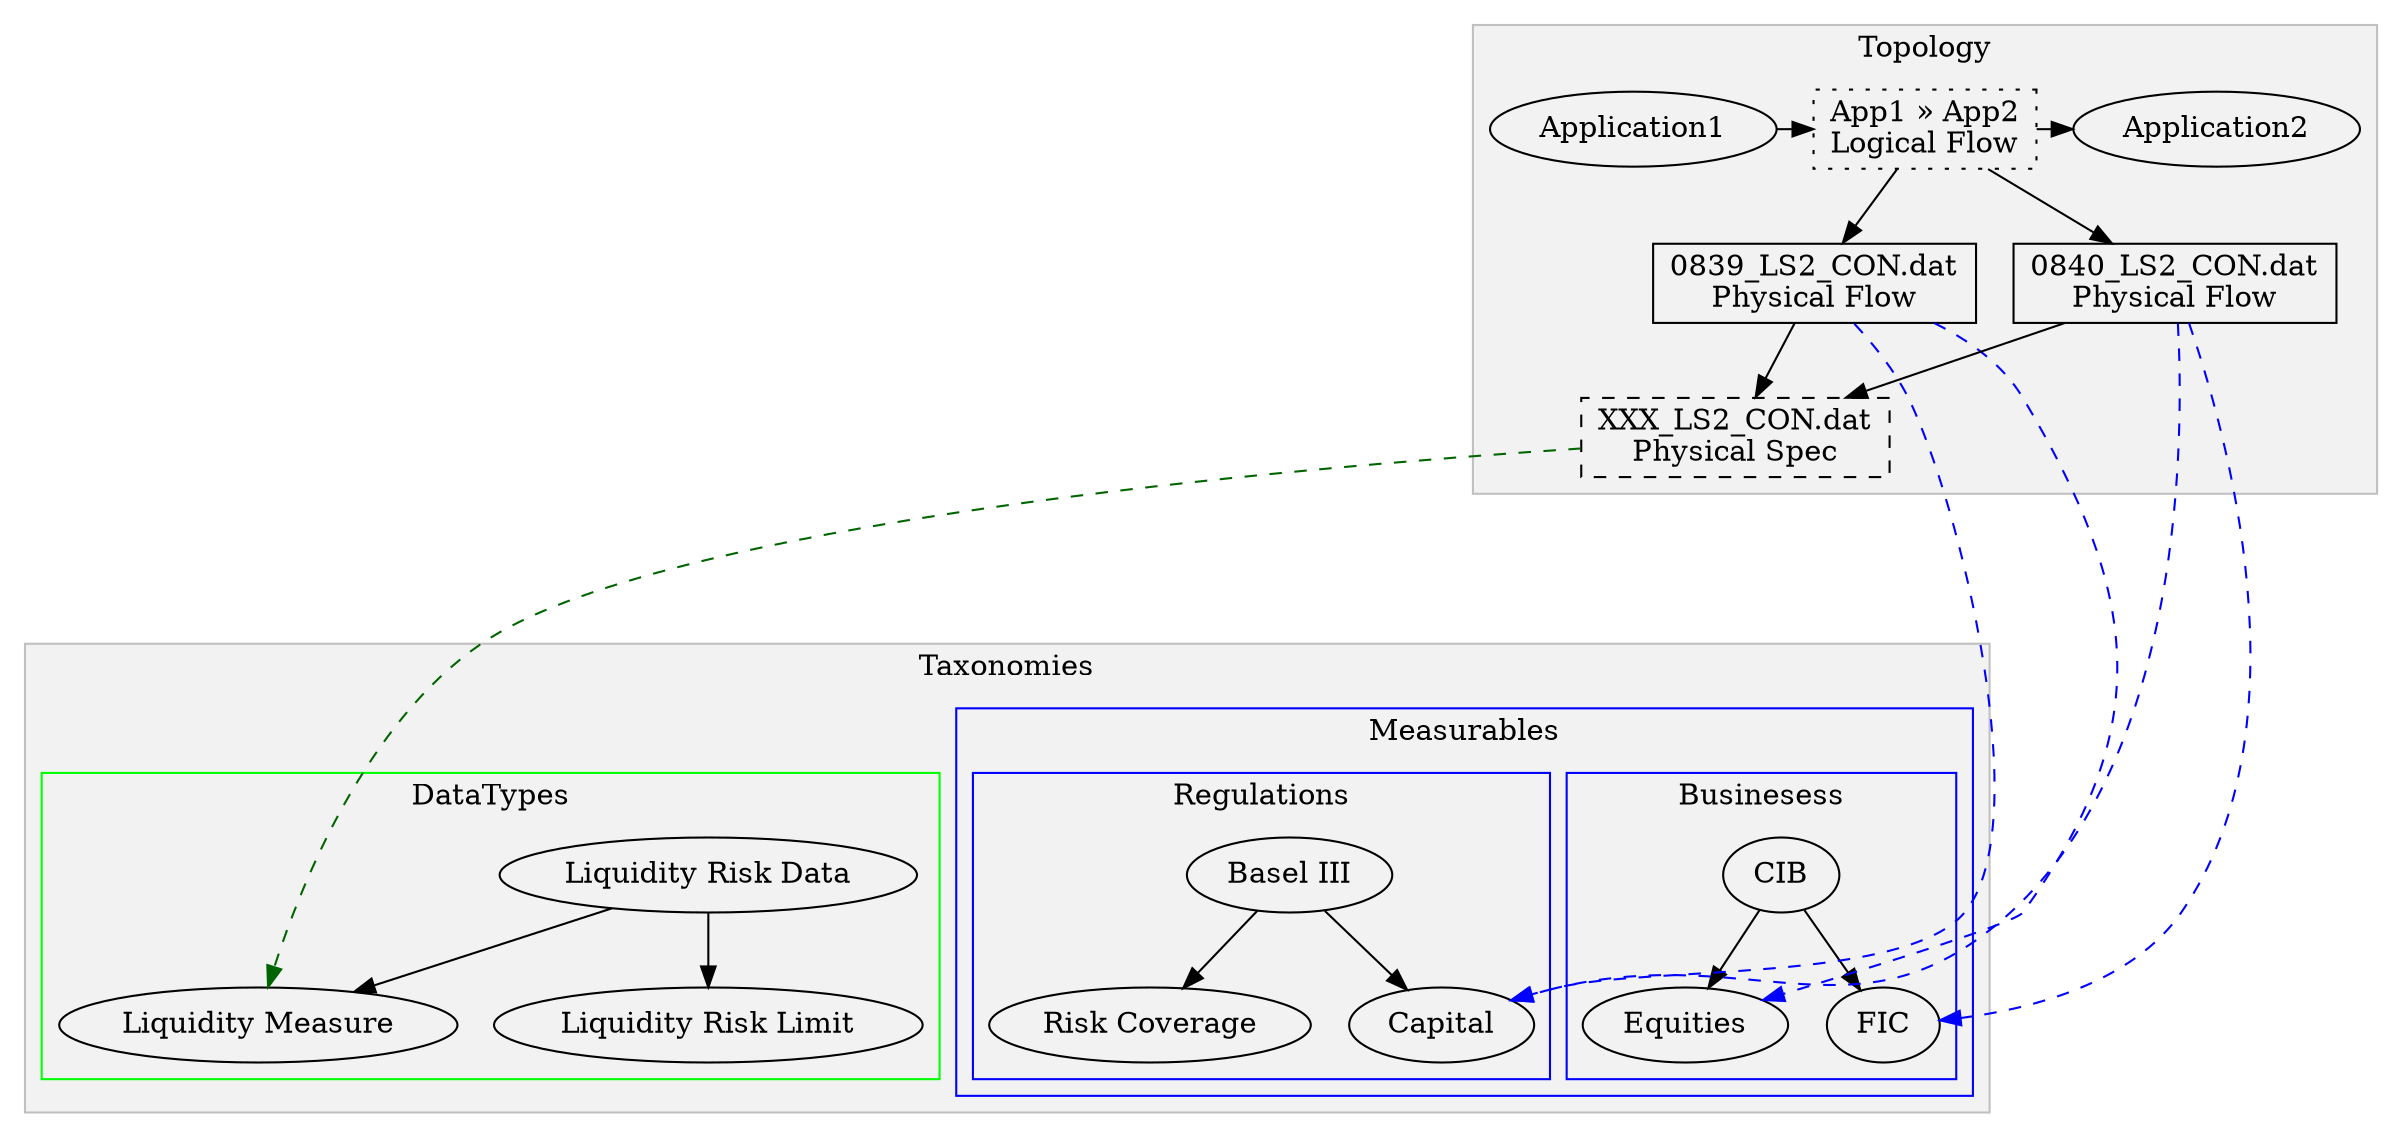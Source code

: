 digraph G {

    subgraph cluster_taxonomies {
        graph[label="Taxonomies", color="grey", bgcolor="grey95"];
        subgraph cluster_DataTypes {
            graph[label="DataTypes", color="green" ];
            dt1[label="Liquidity Risk Data"];
            dt1_1[label="Liquidity Measure"];
            dt1_2[label="Liquidity Risk Limit"];

            dt1 -> dt1_1;
            dt1 -> dt1_2;
        }

        subgraph cluster_measurables {
            graph[label="Measurables", color="blue" ];
            subgraph cluster_regulations {
                graph[label="Regulations", color="blue" ];
                r1[label="Basel III"];
                r1_1[label="Capital"];
                r1_2[label="Risk Coverage"];

                r1 -> r1_1;
                r1 -> r1_2;
            }

            subgraph cluster_businesses {
                graph[label="Businesess", color="blue" ];
                b1[label="CIB"];
                b1_1[label="Equities"];
                b1_2[label="FIC"];

                b1 -> b1_1;
                b1 -> b1_2;
            }
        }
    }


    subgraph cluster_flows {
        graph[label="Topology", color="grey", bgcolor="grey95"];
        app1[label="Application1"];
        app2[label="Application2"];

        lf1_2[label="App1 &raquo; App2\nLogical Flow", shape=box, style=dotted];

        pf1[label="0839_LS2_CON.dat\nPhysical Flow", shape=box, style=solid];
        pf2[label="0840_LS2_CON.dat\nPhysical Flow", shape=box, style=solid];

        ps[label="XXX_LS2_CON.dat\nPhysical Spec", shape=box, style=dashed];

        app1 -> lf1_2 -> app2;

        lf1_2-> pf1;
        lf1_2 -> pf2;

        pf1 -> ps;
        pf2 -> ps;

        ps -> dt1_1[style=dashed, color=darkgreen];

        pf1 -> r1_1[style=dashed, color=blue];
        pf1 -> b1_1[style=dashed, color=blue];

        pf2 -> r1_1[style=dashed, color=blue];
        pf2 -> b1_2[style=dashed, color=blue];

        {rank = same; app1; app2; lf1_2}
    }


    // link to an invisible node to make layout more attractive
    a[style=invis]
    ps -> a[style=invis];
    a -> dt1[style=invis];

}